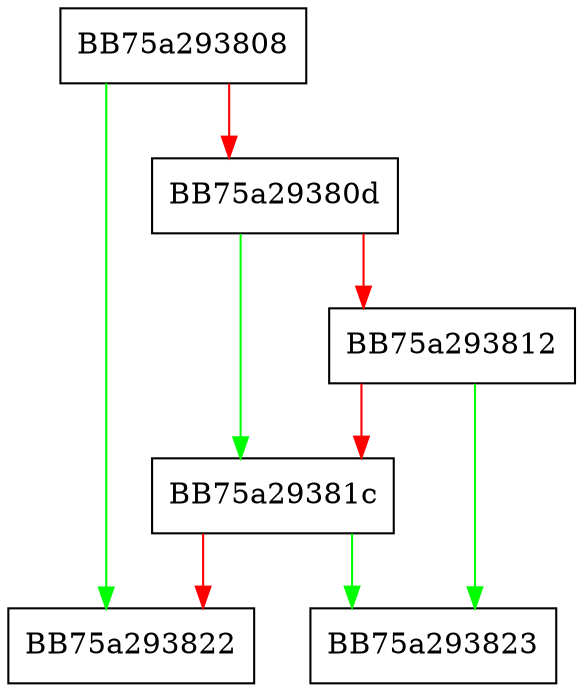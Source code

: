 digraph sqlite3DeleteTable {
  node [shape="box"];
  graph [splines=ortho];
  BB75a293808 -> BB75a293822 [color="green"];
  BB75a293808 -> BB75a29380d [color="red"];
  BB75a29380d -> BB75a29381c [color="green"];
  BB75a29380d -> BB75a293812 [color="red"];
  BB75a293812 -> BB75a293823 [color="green"];
  BB75a293812 -> BB75a29381c [color="red"];
  BB75a29381c -> BB75a293823 [color="green"];
  BB75a29381c -> BB75a293822 [color="red"];
}